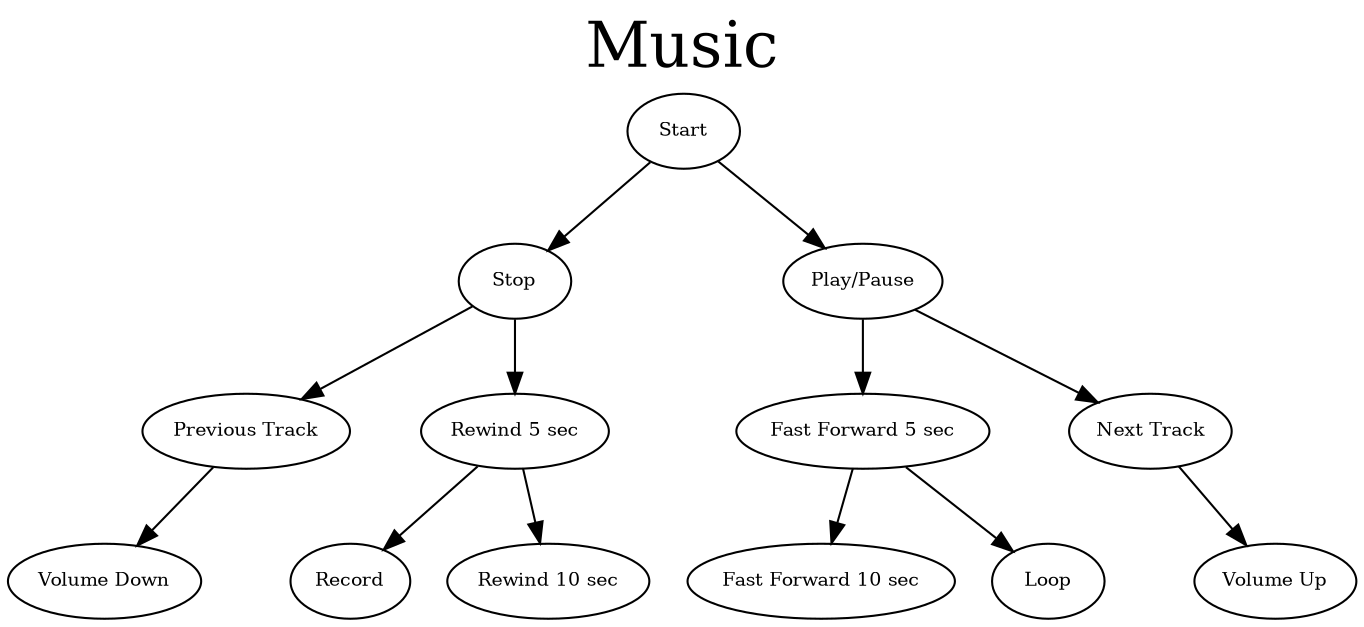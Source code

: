 digraph G {
#    nodesep=0.3
#    ranksep=0.2
#    margin=0.1
#    node [shape=circle]
#    node [shape=circle, color=blue];
#    edge [arrowsize=0.8]

    #label="English"
    #labelloc=top
    #labeljust=left

    #graph [label="English", labelloc=top, labeljust=right, fontsize=30];


#http://stackoverflow.com/questions/1938200/how-to-change-default-font-size-for-graphviz#1960887
    graph [label="Music", labelloc=top, fontsize=30];
    node [fontsize=9];
    #edge [fontsize=20];








    Start -> Stop

    Stop -> "Previous Track"
    Stop -> "Rewind 5 sec"


    "Previous Track" -> "Volume Down"
    #line break
    #"Previous Track" -> "Volume \n Down"


    empty1 [label="",width=.1,style=invis]
    "Previous Track" -> empty1 [style=invis]


    "Rewind 5 sec" -> Record
    "Rewind 5 sec" -> "Rewind 10 sec"





    Start -> "Play/Pause"

    "Play/Pause" -> "Fast Forward 5 sec"
    "Play/Pause" -> "Next Track"


    "Fast Forward 5 sec" -> "Fast Forward 10 sec"
    "Fast Forward 5 sec" -> "Loop"
#    empty2 [label="",width=.1,style=invis]
#    "Fast Forward 5 sec" -> empty2 [style=invis]



    empty3 [label="",width=.1,style=invis]
    "Next Track" -> empty3 [style=invis]

    "Next Track" -> "Volume Up"








#    empty1 [label="",width=.1,style=invis]
#    G -> empty1 [style=invis]
#    empty2 [label="",width=.1,style=invis]
#    G -> empty2 [style=invis]

#    empty3 [label="",width=.1,style=invis]
#    T -> empty3 [style=invis]
#    empty4 [label="",width=.1,style=invis]
#    T -> empty4 [style=invis]
}




# ----Music
#on/off - 2 secs
#
#                                  Start
#                         /                     \
#                       Stop                  Play/Pause
#                    /        \            /             \
#                Previous     Rewind     Fast Forward    Next
#                /              \                           \
#        Volume Down          Record                      Volume Up
#
#
#
#
#
#                                Start
#                         /                 \
#                       Stop              Play/Pause
#                    /        \         /             \
#                Rewind     Record     Mix       Fast Forward
#                /                                       \
#        Volume Down                                     Volume Up




